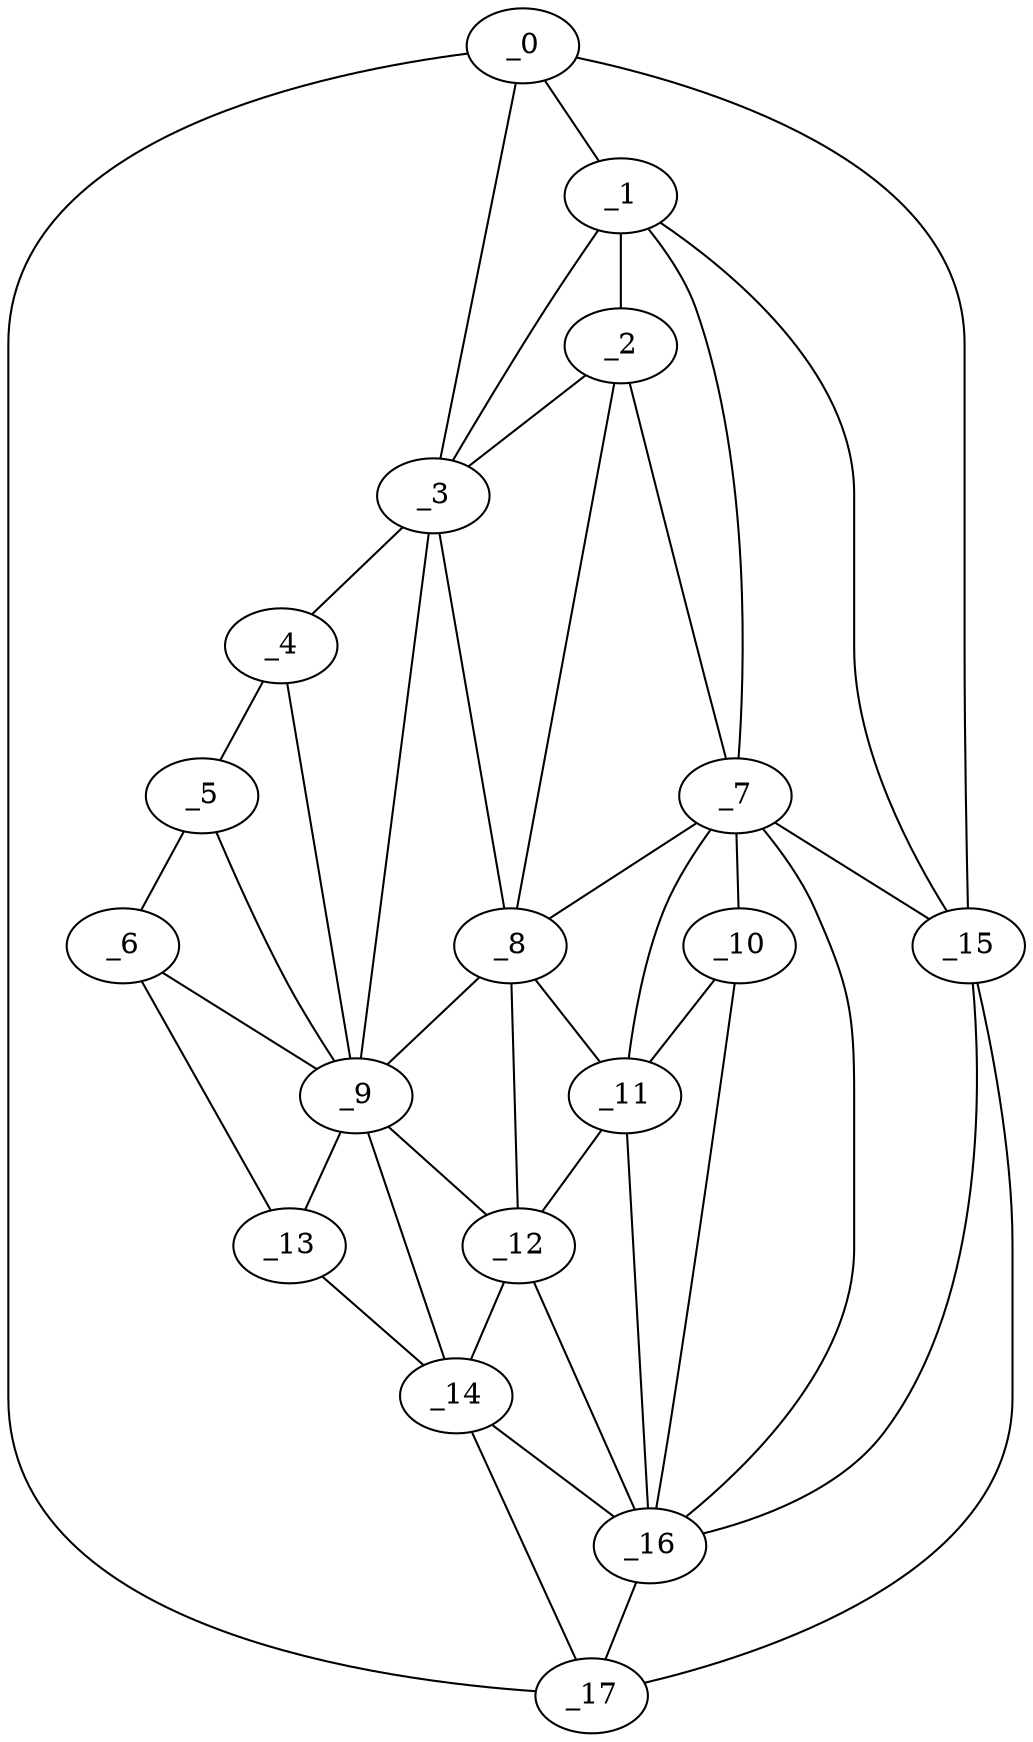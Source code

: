 graph "obj26__270.gxl" {
	_0	 [x=19,
		y=17];
	_1	 [x=22,
		y=43];
	_0 -- _1	 [valence=2];
	_3	 [x=24,
		y=75];
	_0 -- _3	 [valence=1];
	_15	 [x=109,
		y=23];
	_0 -- _15	 [valence=1];
	_17	 [x=111,
		y=15];
	_0 -- _17	 [valence=1];
	_2	 [x=24,
		y=53];
	_1 -- _2	 [valence=2];
	_1 -- _3	 [valence=1];
	_7	 [x=100,
		y=57];
	_1 -- _7	 [valence=2];
	_1 -- _15	 [valence=2];
	_2 -- _3	 [valence=2];
	_2 -- _7	 [valence=2];
	_8	 [x=100,
		y=67];
	_2 -- _8	 [valence=2];
	_4	 [x=80,
		y=117];
	_3 -- _4	 [valence=1];
	_3 -- _8	 [valence=2];
	_9	 [x=100,
		y=84];
	_3 -- _9	 [valence=2];
	_5	 [x=90,
		y=115];
	_4 -- _5	 [valence=1];
	_4 -- _9	 [valence=2];
	_6	 [x=95,
		y=112];
	_5 -- _6	 [valence=1];
	_5 -- _9	 [valence=2];
	_6 -- _9	 [valence=2];
	_13	 [x=107,
		y=103];
	_6 -- _13	 [valence=1];
	_7 -- _8	 [valence=2];
	_10	 [x=106,
		y=52];
	_7 -- _10	 [valence=2];
	_11	 [x=106,
		y=59];
	_7 -- _11	 [valence=2];
	_7 -- _15	 [valence=2];
	_16	 [x=110,
		y=30];
	_7 -- _16	 [valence=1];
	_8 -- _9	 [valence=2];
	_8 -- _11	 [valence=2];
	_12	 [x=106,
		y=66];
	_8 -- _12	 [valence=2];
	_9 -- _12	 [valence=1];
	_9 -- _13	 [valence=1];
	_14	 [x=108,
		y=94];
	_9 -- _14	 [valence=2];
	_10 -- _11	 [valence=1];
	_10 -- _16	 [valence=2];
	_11 -- _12	 [valence=2];
	_11 -- _16	 [valence=2];
	_12 -- _14	 [valence=2];
	_12 -- _16	 [valence=2];
	_13 -- _14	 [valence=1];
	_14 -- _16	 [valence=2];
	_14 -- _17	 [valence=1];
	_15 -- _16	 [valence=2];
	_15 -- _17	 [valence=2];
	_16 -- _17	 [valence=2];
}
